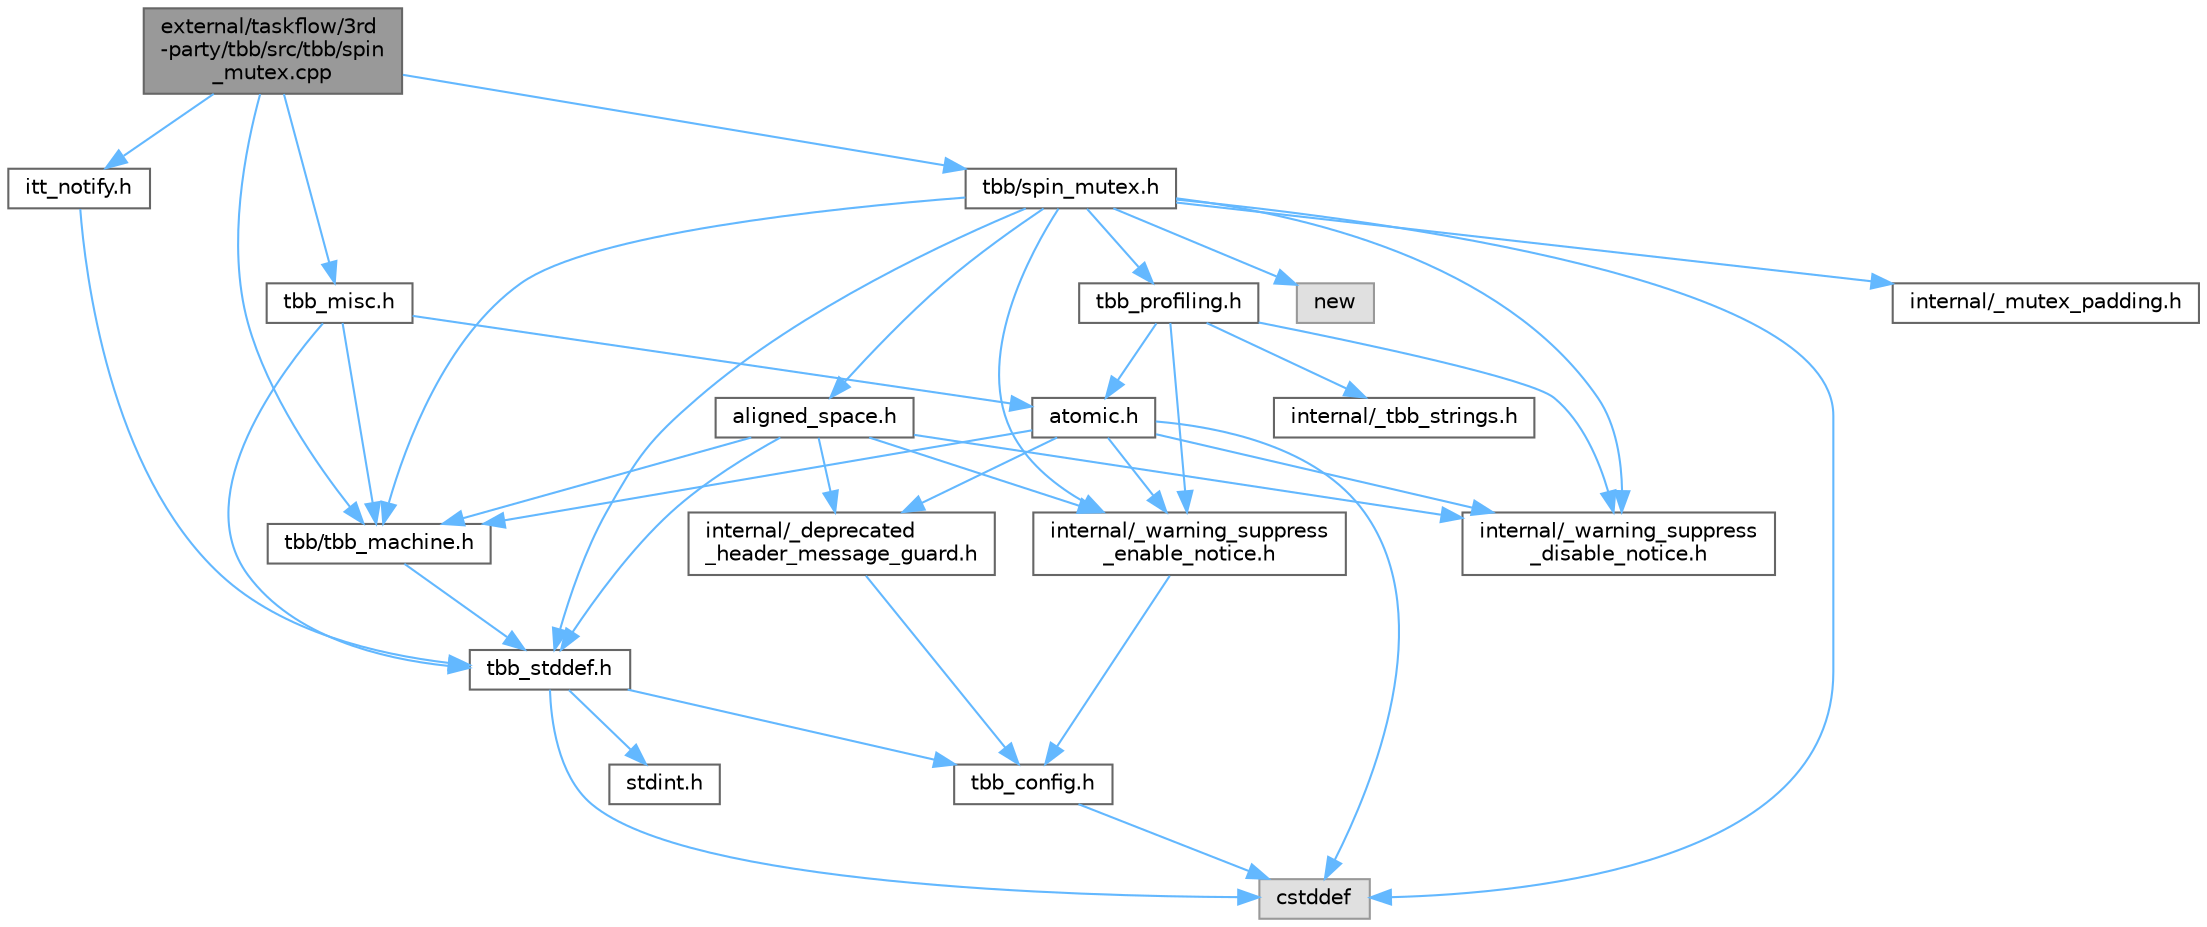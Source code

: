 digraph "external/taskflow/3rd-party/tbb/src/tbb/spin_mutex.cpp"
{
 // LATEX_PDF_SIZE
  bgcolor="transparent";
  edge [fontname=Helvetica,fontsize=10,labelfontname=Helvetica,labelfontsize=10];
  node [fontname=Helvetica,fontsize=10,shape=box,height=0.2,width=0.4];
  Node1 [id="Node000001",label="external/taskflow/3rd\l-party/tbb/src/tbb/spin\l_mutex.cpp",height=0.2,width=0.4,color="gray40", fillcolor="grey60", style="filled", fontcolor="black",tooltip=" "];
  Node1 -> Node2 [id="edge39_Node000001_Node000002",color="steelblue1",style="solid",tooltip=" "];
  Node2 [id="Node000002",label="tbb/tbb_machine.h",height=0.2,width=0.4,color="grey40", fillcolor="white", style="filled",URL="$tbb__machine_8h.html",tooltip=" "];
  Node2 -> Node3 [id="edge40_Node000002_Node000003",color="steelblue1",style="solid",tooltip=" "];
  Node3 [id="Node000003",label="tbb_stddef.h",height=0.2,width=0.4,color="grey40", fillcolor="white", style="filled",URL="$tbb__stddef_8h.html",tooltip=" "];
  Node3 -> Node4 [id="edge41_Node000003_Node000004",color="steelblue1",style="solid",tooltip=" "];
  Node4 [id="Node000004",label="tbb_config.h",height=0.2,width=0.4,color="grey40", fillcolor="white", style="filled",URL="$tbb__config_8h.html",tooltip=" "];
  Node4 -> Node5 [id="edge42_Node000004_Node000005",color="steelblue1",style="solid",tooltip=" "];
  Node5 [id="Node000005",label="cstddef",height=0.2,width=0.4,color="grey60", fillcolor="#E0E0E0", style="filled",tooltip=" "];
  Node3 -> Node5 [id="edge43_Node000003_Node000005",color="steelblue1",style="solid",tooltip=" "];
  Node3 -> Node6 [id="edge44_Node000003_Node000006",color="steelblue1",style="solid",tooltip=" "];
  Node6 [id="Node000006",label="stdint.h",height=0.2,width=0.4,color="grey40", fillcolor="white", style="filled",URL="$stdint_8h.html",tooltip=" "];
  Node1 -> Node7 [id="edge45_Node000001_Node000007",color="steelblue1",style="solid",tooltip=" "];
  Node7 [id="Node000007",label="tbb/spin_mutex.h",height=0.2,width=0.4,color="grey40", fillcolor="white", style="filled",URL="$external_2taskflow_23rd-party_2tbb_2include_2tbb_2spin__mutex_8h.html",tooltip=" "];
  Node7 -> Node8 [id="edge46_Node000007_Node000008",color="steelblue1",style="solid",tooltip=" "];
  Node8 [id="Node000008",label="internal/_warning_suppress\l_enable_notice.h",height=0.2,width=0.4,color="grey40", fillcolor="white", style="filled",URL="$__warning__suppress__enable__notice_8h.html",tooltip=" "];
  Node8 -> Node4 [id="edge47_Node000008_Node000004",color="steelblue1",style="solid",tooltip=" "];
  Node7 -> Node5 [id="edge48_Node000007_Node000005",color="steelblue1",style="solid",tooltip=" "];
  Node7 -> Node9 [id="edge49_Node000007_Node000009",color="steelblue1",style="solid",tooltip=" "];
  Node9 [id="Node000009",label="new",height=0.2,width=0.4,color="grey60", fillcolor="#E0E0E0", style="filled",tooltip=" "];
  Node7 -> Node10 [id="edge50_Node000007_Node000010",color="steelblue1",style="solid",tooltip=" "];
  Node10 [id="Node000010",label="aligned_space.h",height=0.2,width=0.4,color="grey40", fillcolor="white", style="filled",URL="$aligned__space_8h.html",tooltip=" "];
  Node10 -> Node11 [id="edge51_Node000010_Node000011",color="steelblue1",style="solid",tooltip=" "];
  Node11 [id="Node000011",label="internal/_deprecated\l_header_message_guard.h",height=0.2,width=0.4,color="grey40", fillcolor="white", style="filled",URL="$__deprecated__header__message__guard_8h.html",tooltip=" "];
  Node11 -> Node4 [id="edge52_Node000011_Node000004",color="steelblue1",style="solid",tooltip=" "];
  Node10 -> Node8 [id="edge53_Node000010_Node000008",color="steelblue1",style="solid",tooltip=" "];
  Node10 -> Node3 [id="edge54_Node000010_Node000003",color="steelblue1",style="solid",tooltip=" "];
  Node10 -> Node2 [id="edge55_Node000010_Node000002",color="steelblue1",style="solid",tooltip=" "];
  Node10 -> Node12 [id="edge56_Node000010_Node000012",color="steelblue1",style="solid",tooltip=" "];
  Node12 [id="Node000012",label="internal/_warning_suppress\l_disable_notice.h",height=0.2,width=0.4,color="grey40", fillcolor="white", style="filled",URL="$__warning__suppress__disable__notice_8h.html",tooltip=" "];
  Node7 -> Node3 [id="edge57_Node000007_Node000003",color="steelblue1",style="solid",tooltip=" "];
  Node7 -> Node2 [id="edge58_Node000007_Node000002",color="steelblue1",style="solid",tooltip=" "];
  Node7 -> Node13 [id="edge59_Node000007_Node000013",color="steelblue1",style="solid",tooltip=" "];
  Node13 [id="Node000013",label="tbb_profiling.h",height=0.2,width=0.4,color="grey40", fillcolor="white", style="filled",URL="$tbb__profiling_8h.html",tooltip=" "];
  Node13 -> Node8 [id="edge60_Node000013_Node000008",color="steelblue1",style="solid",tooltip=" "];
  Node13 -> Node14 [id="edge61_Node000013_Node000014",color="steelblue1",style="solid",tooltip=" "];
  Node14 [id="Node000014",label="internal/_tbb_strings.h",height=0.2,width=0.4,color="grey40", fillcolor="white", style="filled",URL="$__tbb__strings_8h.html",tooltip=" "];
  Node13 -> Node15 [id="edge62_Node000013_Node000015",color="steelblue1",style="solid",tooltip=" "];
  Node15 [id="Node000015",label="atomic.h",height=0.2,width=0.4,color="grey40", fillcolor="white", style="filled",URL="$external_2taskflow_23rd-party_2tbb_2include_2tbb_2atomic_8h.html",tooltip=" "];
  Node15 -> Node11 [id="edge63_Node000015_Node000011",color="steelblue1",style="solid",tooltip=" "];
  Node15 -> Node8 [id="edge64_Node000015_Node000008",color="steelblue1",style="solid",tooltip=" "];
  Node15 -> Node5 [id="edge65_Node000015_Node000005",color="steelblue1",style="solid",tooltip=" "];
  Node15 -> Node2 [id="edge66_Node000015_Node000002",color="steelblue1",style="solid",tooltip=" "];
  Node15 -> Node12 [id="edge67_Node000015_Node000012",color="steelblue1",style="solid",tooltip=" "];
  Node13 -> Node12 [id="edge68_Node000013_Node000012",color="steelblue1",style="solid",tooltip=" "];
  Node7 -> Node16 [id="edge69_Node000007_Node000016",color="steelblue1",style="solid",tooltip=" "];
  Node16 [id="Node000016",label="internal/_mutex_padding.h",height=0.2,width=0.4,color="grey40", fillcolor="white", style="filled",URL="$__mutex__padding_8h.html",tooltip=" "];
  Node7 -> Node12 [id="edge70_Node000007_Node000012",color="steelblue1",style="solid",tooltip=" "];
  Node1 -> Node17 [id="edge71_Node000001_Node000017",color="steelblue1",style="solid",tooltip=" "];
  Node17 [id="Node000017",label="itt_notify.h",height=0.2,width=0.4,color="grey40", fillcolor="white", style="filled",URL="$itt__notify_8h.html",tooltip=" "];
  Node17 -> Node3 [id="edge72_Node000017_Node000003",color="steelblue1",style="solid",tooltip=" "];
  Node1 -> Node18 [id="edge73_Node000001_Node000018",color="steelblue1",style="solid",tooltip=" "];
  Node18 [id="Node000018",label="tbb_misc.h",height=0.2,width=0.4,color="grey40", fillcolor="white", style="filled",URL="$tbb__misc_8h.html",tooltip=" "];
  Node18 -> Node3 [id="edge74_Node000018_Node000003",color="steelblue1",style="solid",tooltip=" "];
  Node18 -> Node2 [id="edge75_Node000018_Node000002",color="steelblue1",style="solid",tooltip=" "];
  Node18 -> Node15 [id="edge76_Node000018_Node000015",color="steelblue1",style="solid",tooltip=" "];
}
